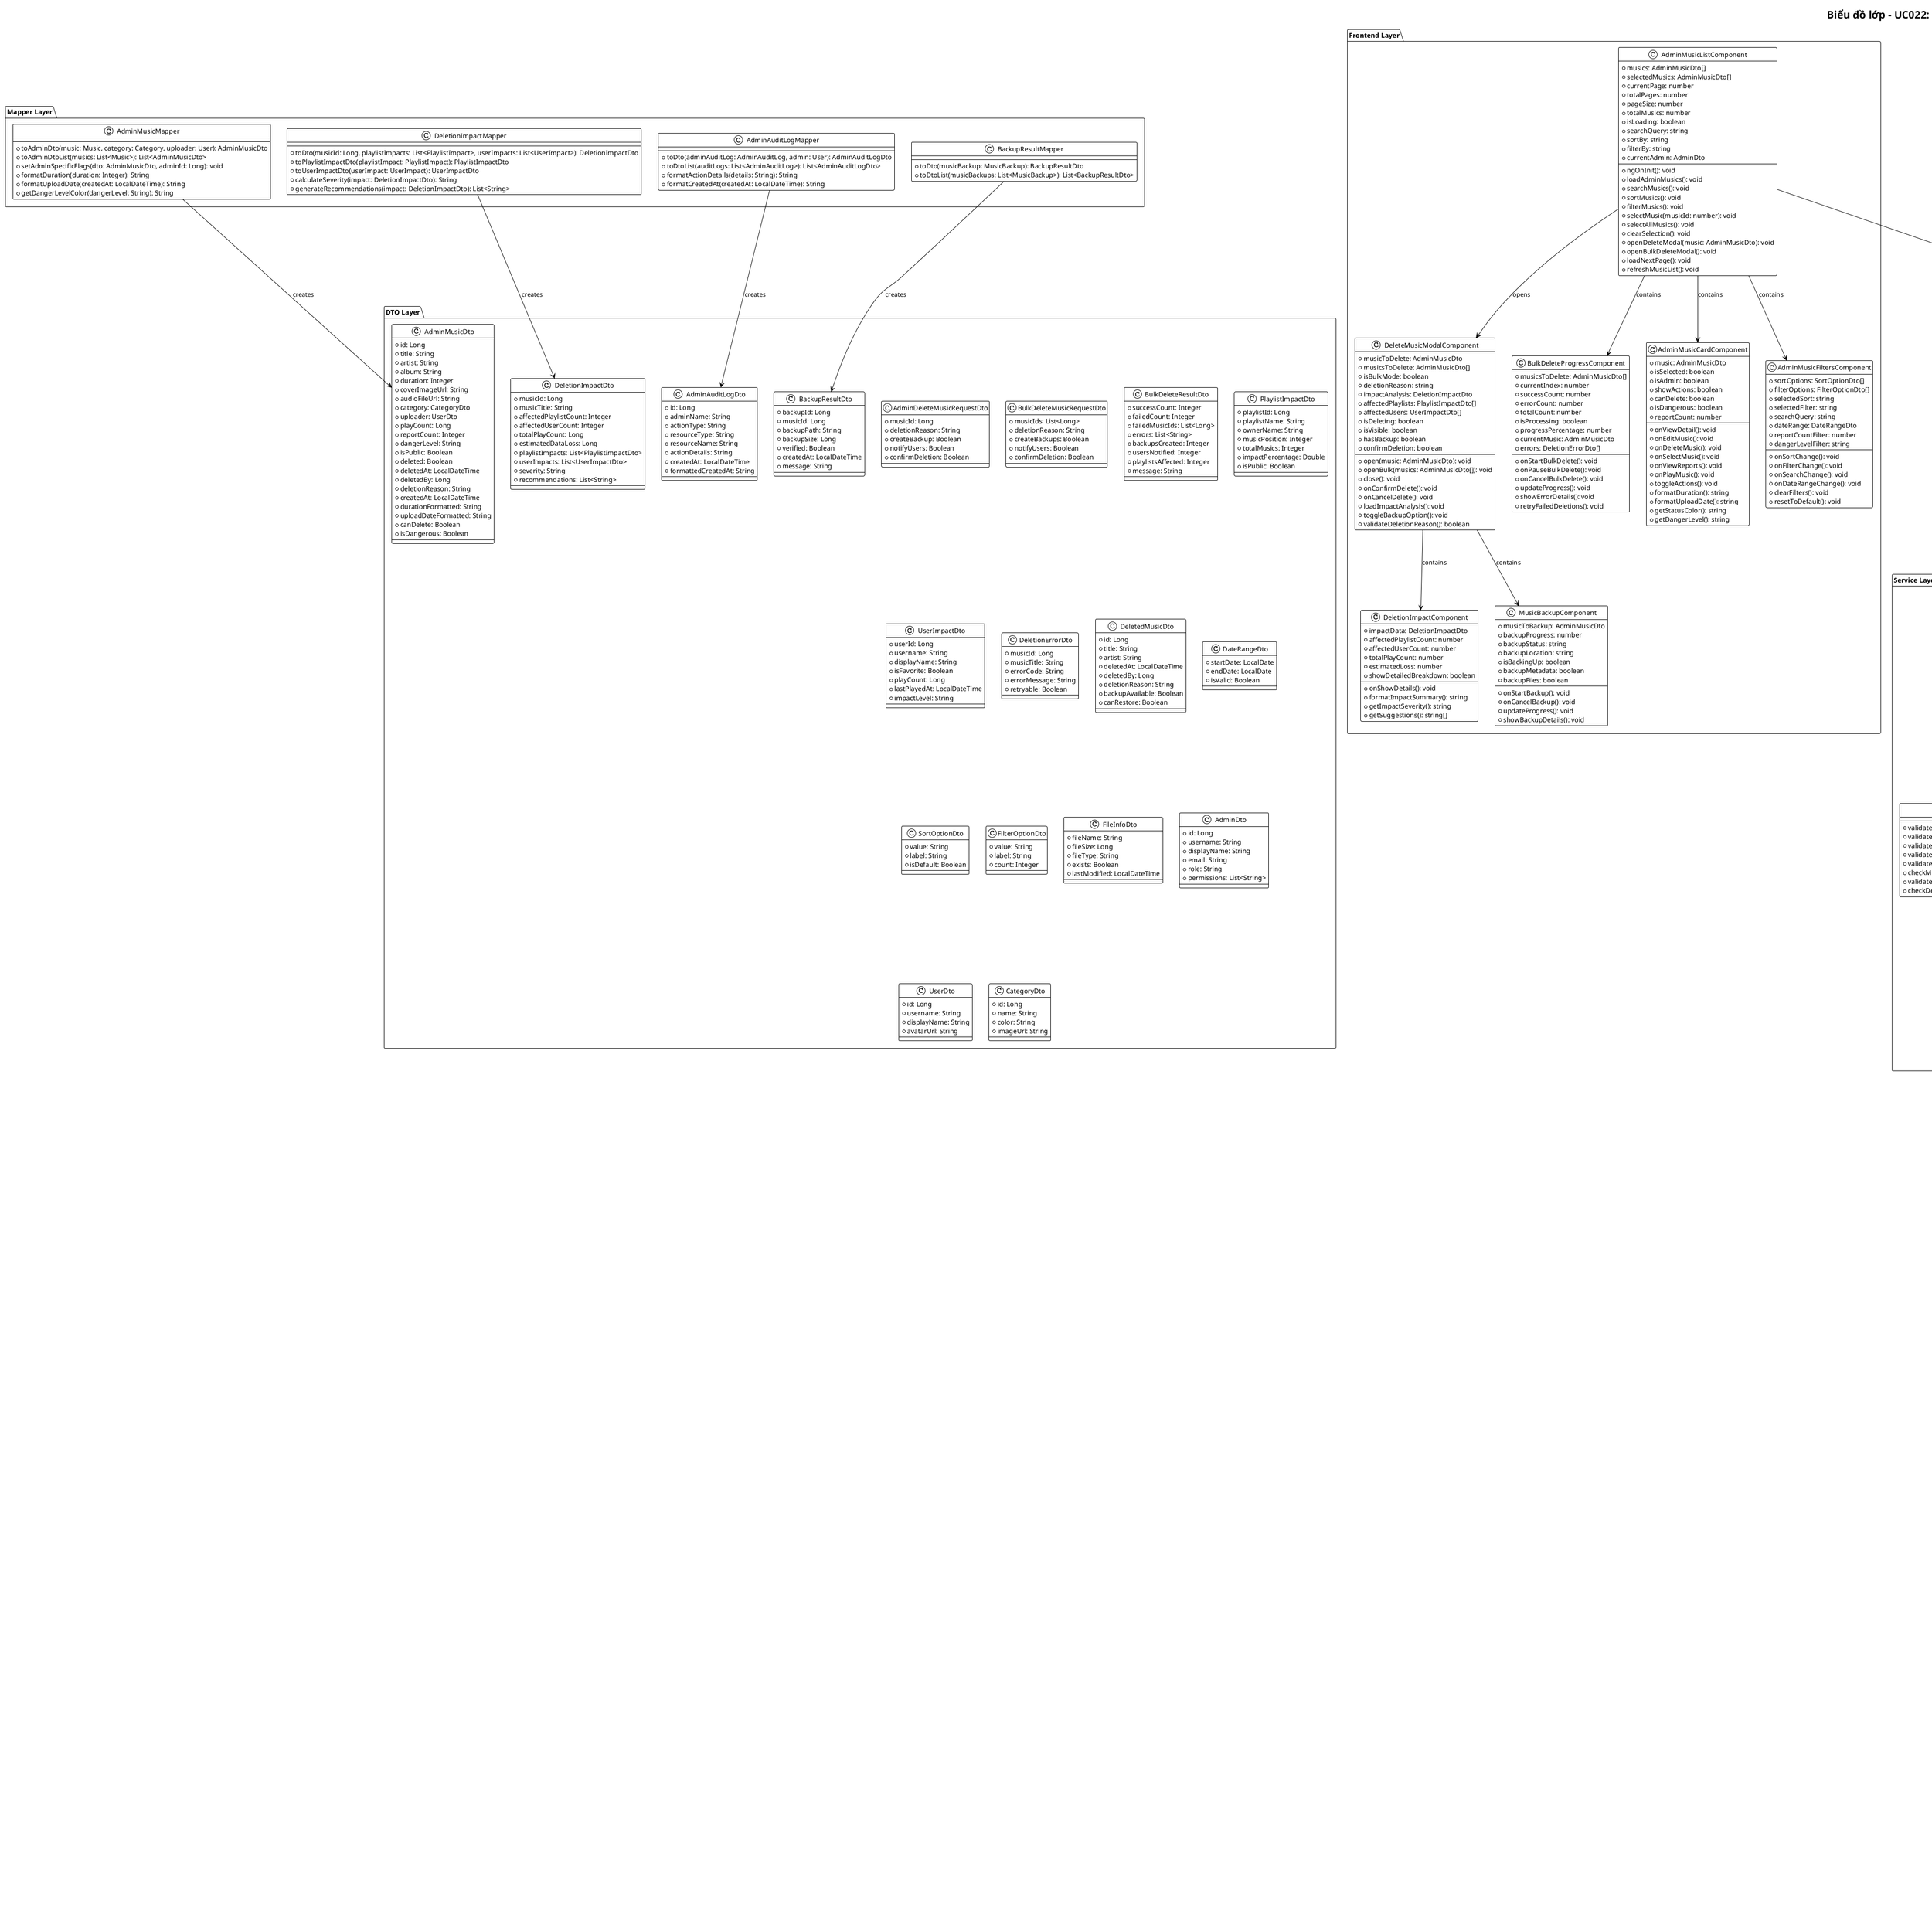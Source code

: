 @startuml UC022-Class-Diagram-Xoa-Nhac-Admin
!theme plain

title Biểu đồ lớp - UC022: Xóa nhạc (Admin)

package "Frontend Layer" {
    class AdminMusicListComponent {
        +musics: AdminMusicDto[]
        +selectedMusics: AdminMusicDto[]
        +currentPage: number
        +totalPages: number
        +pageSize: number
        +totalMusics: number
        +isLoading: boolean
        +searchQuery: string
        +sortBy: string
        +filterBy: string
        +currentAdmin: AdminDto
        +ngOnInit(): void
        +loadAdminMusics(): void
        +searchMusics(): void
        +sortMusics(): void
        +filterMusics(): void
        +selectMusic(musicId: number): void
        +selectAllMusics(): void
        +clearSelection(): void
        +openDeleteModal(music: AdminMusicDto): void
        +openBulkDeleteModal(): void
        +loadNextPage(): void
        +refreshMusicList(): void
    }

    class AdminMusicCardComponent {
        +music: AdminMusicDto
        +isSelected: boolean
        +isAdmin: boolean
        +showActions: boolean
        +canDelete: boolean
        +isDangerous: boolean
        +reportCount: number
        +onViewDetail(): void
        +onEditMusic(): void
        +onDeleteMusic(): void
        +onSelectMusic(): void
        +onViewReports(): void
        +onPlayMusic(): void
        +toggleActions(): void
        +formatDuration(): string
        +formatUploadDate(): string
        +getStatusColor(): string
        +getDangerLevel(): string
    }

    class DeleteMusicModalComponent {
        +musicToDelete: AdminMusicDto
        +musicsToDelete: AdminMusicDto[]
        +isBulkMode: boolean
        +deletionReason: string
        +impactAnalysis: DeletionImpactDto
        +affectedPlaylists: PlaylistImpactDto[]
        +affectedUsers: UserImpactDto[]
        +isDeleting: boolean
        +isVisible: boolean
        +hasBackup: boolean
        +confirmDeletion: boolean
        +open(music: AdminMusicDto): void
        +openBulk(musics: AdminMusicDto[]): void
        +close(): void
        +onConfirmDelete(): void
        +onCancelDelete(): void
        +loadImpactAnalysis(): void
        +toggleBackupOption(): void
        +validateDeletionReason(): boolean
    }

    class DeletionImpactComponent {
        +impactData: DeletionImpactDto
        +affectedPlaylistCount: number
        +affectedUserCount: number
        +totalPlayCount: number
        +estimatedLoss: number
        +showDetailedBreakdown: boolean
        +onShowDetails(): void
        +formatImpactSummary(): string
        +getImpactSeverity(): string
        +getSuggestions(): string[]
    }

    class MusicBackupComponent {
        +musicToBackup: AdminMusicDto
        +backupProgress: number
        +backupStatus: string
        +backupLocation: string
        +isBackingUp: boolean
        +backupMetadata: boolean
        +backupFiles: boolean
        +onStartBackup(): void
        +onCancelBackup(): void
        +updateProgress(): void
        +showBackupDetails(): void
    }

    class BulkDeleteProgressComponent {
        +musicsToDelete: AdminMusicDto[]
        +currentIndex: number
        +successCount: number
        +errorCount: number
        +totalCount: number
        +isProcessing: boolean
        +progressPercentage: number
        +currentMusic: AdminMusicDto
        +errors: DeletionErrorDto[]
        +onStartBulkDelete(): void
        +onPauseBulkDelete(): void
        +onCancelBulkDelete(): void
        +updateProgress(): void
        +showErrorDetails(): void
        +retryFailedDeletions(): void
    }

    class AdminMusicFiltersComponent {
        +sortOptions: SortOptionDto[]
        +filterOptions: FilterOptionDto[]
        +selectedSort: string
        +selectedFilter: string
        +searchQuery: string
        +dateRange: DateRangeDto
        +reportCountFilter: number
        +dangerLevelFilter: string
        +onSortChange(): void
        +onFilterChange(): void
        +onSearchChange(): void
        +onDateRangeChange(): void
        +clearFilters(): void
        +resetToDefault(): void
    }
}

package "Backend Controller Layer" {
    class AdminMusicController {
        -adminMusicService: AdminMusicService
        +getAllMusicsForAdmin(pageable: Pageable, sortBy: String, filterBy: String): ResponseEntity<Page<AdminMusicDto>>
        +searchMusicsForAdmin(query: String, pageable: Pageable): ResponseEntity<Page<AdminMusicDto>>
        +deleteMusicAsAdmin(musicId: Long, request: AdminDeleteMusicRequestDto): ResponseEntity<Void>
        +bulkDeleteMusicsAsAdmin(request: BulkDeleteMusicRequestDto): ResponseEntity<BulkDeleteResultDto>
        +getMusicDeletionImpact(musicId: Long): ResponseEntity<DeletionImpactDto>
        +createMusicBackup(musicId: Long): ResponseEntity<BackupResultDto>
        +getDeletedMusicHistory(): ResponseEntity<List<DeletedMusicDto>>
        +restoreDeletedMusic(musicId: Long): ResponseEntity<Void>
    }
}

package "Service Layer" {
    class AdminMusicService {
        -musicRepository: MusicRepository
        -playlistMusicRepository: PlaylistMusicRepository
        -userFavoriteMusicRepository: UserFavoriteMusicRepository
        -adminValidationService: AdminValidationService
        -musicDeletionService: MusicDeletionService
        -musicBackupService: MusicBackupService
        -adminAuditService: AdminAuditService
        +getAllMusicsForAdmin(pageable: Pageable, sortBy: String, filterBy: String): Page<AdminMusicDto>
        +searchMusicsForAdmin(query: String, pageable: Pageable): Page<AdminMusicDto>
        +deleteMusicAsAdmin(musicId: Long, request: AdminDeleteMusicRequestDto, adminId: Long): void
        +bulkDeleteMusicsAsAdmin(request: BulkDeleteMusicRequestDto, adminId: Long): BulkDeleteResultDto
        +getMusicDeletionImpact(musicId: Long): DeletionImpactDto
        +canAdminDeleteMusic(musicId: Long, adminId: Long): boolean
        +validateAdminDeletion(musicId: Long, adminId: Long): void
    }

    class AdminValidationService {
        +validateAdminPermissions(adminId: Long): void
        +validateMusicExists(musicId: Long): void
        +validateAdminCanDeleteMusic(musicId: Long, adminId: Long): void
        +validateBulkDeleteRequest(request: BulkDeleteMusicRequestDto): List<String>
        +validateDeletionReason(reason: String): List<String>
        +checkMusicNotCurrentlyPlaying(musicId: Long): void
        +validateAdminRole(adminId: Long): void
        +checkDeletionConstraints(musicId: Long): List<String>
    }

    class MusicDeletionService {
        -musicRepository: MusicRepository
        -playlistMusicRepository: PlaylistMusicRepository
        -userFavoriteMusicRepository: UserFavoriteMusicRepository
        -fileStorageService: FileStorageService
        -musicBackupService: MusicBackupService
        -adminAuditService: AdminAuditService
        +executeMusicDeletion(musicId: Long, reason: String, adminId: Long): void
        +cleanupMusicReferences(musicId: Long): void
        +removeFromAllPlaylists(musicId: Long): Integer
        +removeFromAllFavorites(musicId: Long): Integer
        +deleteMusicFiles(musicId: Long): void
        +updatePlaylistStats(affectedPlaylistIds: List<Long>): void
        +executeBulkDeletion(musicIds: List<Long>, reason: String, adminId: Long): BulkDeleteResultDto
        +calculateDeletionImpact(musicId: Long): DeletionImpactDto
    }

    class MusicBackupService {
        -fileStorageService: FileStorageService
        -musicRepository: MusicRepository
        +createMusicBackup(musicId: Long, adminId: Long): BackupResultDto
        +backupMusicFile(musicFileUrl: String, musicId: Long): String
        +backupCoverImage(coverImageUrl: String, musicId: Long): String
        +backupMusicMetadata(musicId: Long): String
        +validateBackupIntegrity(backupPath: String): boolean
        +getBackupLocation(musicId: Long): String
        +cleanupOldBackups(cutoffDate: LocalDateTime): void
        +restoreFromBackup(backupId: Long, adminId: Long): void
    }

    class FileStorageService {
        +deleteFile(fileUrl: String): boolean
        +deleteMusicFile(audioFileUrl: String): boolean
        +deleteCoverImage(coverImageUrl: String): boolean
        +moveToBackup(fileUrl: String, backupPath: String): boolean
        +copyFile(sourceUrl: String, destinationUrl: String): boolean
        +validateFileExists(fileUrl: String): boolean
        +getFileSize(fileUrl: String): Long
        +getFileInfo(fileUrl: String): FileInfoDto
        +bulkDeleteFiles(fileUrls: List<String>): List<String>
    }

    class AdminAuditService {
        +logMusicDeletion(musicId: Long, adminId: Long, reason: String, impact: DeletionImpactDto): void
        +logBulkMusicDeletion(musicIds: List<Long>, adminId: Long, reason: String): void
        +logMusicBackup(musicId: Long, adminId: Long, backupPath: String): void
        +logAdminAction(adminId: Long, action: String, details: Map<String, Object>): void
        +getMusicDeletionHistory(adminId: Long): List<AdminAuditLogDto>
        +trackAdminActivity(adminId: Long, action: String, resourceType: String, resourceId: Long): void
    }

    class PlaylistStatsService {
        +updatePlaylistAfterMusicDeletion(playlistId: Long): void
        +recalculatePlaylistStats(playlistId: Long): void
        +updateAllAffectedPlaylists(musicId: Long): List<Long>
        +getPlaylistImpactAnalysis(musicId: Long): List<PlaylistImpactDto>
    }

    class UserActivityService {
        +updateUserStatsAfterMusicDeletion(userId: Long): void
        +notifyAffectedUsers(musicId: Long, reason: String): void
        +getUserImpactAnalysis(musicId: Long): List<UserImpactDto>
        +removeFromUserHistory(musicId: Long): void
    }
}

package "Repository Layer" {
    interface MusicRepository {
        +findAllByDeletedFalse(pageable: Pageable): Page<Music>
        +findByDeletedFalseAndTitleContainingIgnoreCase(title: String, pageable: Pageable): Page<Music>
        +findByIdAndDeletedFalse(id: Long): Optional<Music>
        +findReportedMusics(minReportCount: Integer, pageable: Pageable): Page<Music>
        +findDangerousMusics(dangerLevel: String, pageable: Pageable): Page<Music>
        +softDeleteById(id: Long, deletedBy: Long, reason: String): void
        +hardDeleteById(id: Long): void
        +bulkSoftDelete(ids: List<Long>, deletedBy: Long, reason: String): void
        +findDeletedMusics(pageable: Pageable): Page<Music>
        +restoreDeletedMusic(id: Long, restoredBy: Long): void
        +updateMusicStats(id: Long): void
    }

    interface PlaylistMusicRepository {
        +findByMusicId(musicId: Long): List<PlaylistMusic>
        +deleteAllByMusicId(musicId: Long): void
        +countByMusicId(musicId: Long): Integer
        +findPlaylistIdsByMusicId(musicId: Long): List<Long>
        +bulkDeleteByMusicIds(musicIds: List<Long>): void
        +getPlaylistImpactByMusicId(musicId: Long): List<PlaylistImpactProjection>
    }

    interface UserFavoriteMusicRepository {
        +findByMusicId(musicId: Long): List<UserFavoriteMusic>
        +deleteAllByMusicId(musicId: Long): void
        +countByMusicId(musicId: Long): Integer
        +findUserIdsByMusicId(musicId: Long): List<Long>
        +bulkDeleteByMusicIds(musicIds: List<Long>): void
    }

    interface MusicBackupRepository {
        +save(musicBackup: MusicBackup): MusicBackup
        +findByMusicIdOrderByCreatedAtDesc(musicId: Long): List<MusicBackup>
        +findByAdminIdAndCreatedAtAfter(adminId: Long, date: LocalDateTime): List<MusicBackup>
        +deleteOldBackups(cutoffDate: LocalDateTime): void
        +findActiveBackups(): List<MusicBackup>
    }

    interface AdminAuditLogRepository {
        +save(adminAuditLog: AdminAuditLog): AdminAuditLog
        +findByAdminIdAndActionTypeOrderByCreatedAtDesc(adminId: Long, actionType: String): List<AdminAuditLog>
        +findMusicDeletionLogs(): List<AdminAuditLog>
        +findByResourceTypeAndResourceId(resourceType: String, resourceId: Long): List<AdminAuditLog>
        +deleteOldLogs(cutoffDate: LocalDateTime): void
    }

    interface PlaylistRepository {
        +findPlaylistsContainingMusic(musicId: Long): List<Playlist>
        +updatePlaylistStatsAfterMusicDeletion(playlistId: Long): void
        +decrementMusicCount(playlistId: Long): void
        +recalculateTotalDuration(playlistId: Long): void
    }
}

package "Entity Layer" {
    class Music {
        -id: Long
        -title: String
        -artist: String
        -album: String
        -duration: Integer
        -coverImageUrl: String
        -audioFileUrl: String
        -categoryId: Long
        -userId: Long
        -isPublic: Boolean
        -playCount: Long
        -reportCount: Integer
        -dangerLevel: String
        -deleted: Boolean
        -deletedAt: LocalDateTime
        -deletedBy: Long
        -deletionReason: String
        -createdAt: LocalDateTime
        -updatedAt: LocalDateTime
        +getId(): Long
        +getTitle(): String
        +getArtist(): String
        +getDuration(): Integer
        +isDeleted(): Boolean
        +getReportCount(): Integer
        +getDangerLevel(): String
        +markAsDeleted(deletedBy: Long, reason: String): void
        +canBeDeletedBy(adminId: Long): boolean
        +isDangerous(): boolean
    }

    class PlaylistMusic {
        -id: Long
        -playlistId: Long
        -musicId: Long
        -orderIndex: Integer
        -addedAt: LocalDateTime
        +getId(): Long
        +getPlaylistId(): Long
        +getMusicId(): Long
        +getOrderIndex(): Integer
        +belongsToMusic(musicId: Long): boolean
    }

    class UserFavoriteMusic {
        -id: Long
        -userId: Long
        -musicId: Long
        -addedAt: LocalDateTime
        +getId(): Long
        +getUserId(): Long
        +getMusicId(): Long
        +getAddedAt(): LocalDateTime
    }

    class User {
        -id: Long
        -username: String
        -email: String
        -displayName: String
        -avatarUrl: String
        -role: UserRole
        -active: Boolean
        +getId(): Long
        +getUsername(): String
        +getDisplayName(): String
        +isAdmin(): boolean
        +isActive(): boolean
    }

    class Playlist {
        -id: Long
        -name: String
        -description: String
        -userId: Long
        -musicCount: Integer
        -totalDuration: Integer
        -deleted: Boolean
        +getId(): Long
        +getName(): String
        +getUserId(): Long
        +getMusicCount(): Integer
        +decrementMusicCount(): void
        +updateDuration(durationChange: Integer): void
    }

    class Category {
        -id: Long
        -name: String
        -color: String
        -imageUrl: String
        -active: Boolean
        +getId(): Long
        +getName(): String
        +getColor(): String
        +isActive(): boolean
    }

    class MusicBackup {
        -id: Long
        -musicId: Long
        -adminId: Long
        -backupPath: String
        -metadataBackupPath: String
        -originalMusicPath: String
        -originalCoverPath: String
        -backupSize: Long
        -verified: Boolean
        -createdAt: LocalDateTime
        +getId(): Long
        +getMusicId(): Long
        +getAdminId(): Long
        +getBackupPath(): String
        +isVerified(): Boolean
        +getBackupSize(): Long
    }

    class AdminAuditLog {
        -id: Long
        -adminId: Long
        -actionType: String
        -resourceType: String
        -resourceId: Long
        -actionDetails: String
        -ipAddress: String
        -userAgent: String
        -createdAt: LocalDateTime
        +getId(): Long
        +getAdminId(): Long
        +getActionType(): String
        +getResourceType(): String
        +getResourceId(): Long
        +getActionDetails(): String
    }
}

package "DTO Layer" {
    class AdminMusicDto {
        +id: Long
        +title: String
        +artist: String
        +album: String
        +duration: Integer
        +coverImageUrl: String
        +audioFileUrl: String
        +category: CategoryDto
        +uploader: UserDto
        +playCount: Long
        +reportCount: Integer
        +dangerLevel: String
        +isPublic: Boolean
        +deleted: Boolean
        +deletedAt: LocalDateTime
        +deletedBy: Long
        +deletionReason: String
        +createdAt: LocalDateTime
        +durationFormatted: String
        +uploadDateFormatted: String
        +canDelete: Boolean
        +isDangerous: Boolean
    }

    class AdminDeleteMusicRequestDto {
        +musicId: Long
        +deletionReason: String
        +createBackup: Boolean
        +notifyUsers: Boolean
        +confirmDeletion: Boolean
    }

    class BulkDeleteMusicRequestDto {
        +musicIds: List<Long>
        +deletionReason: String
        +createBackups: Boolean
        +notifyUsers: Boolean
        +confirmDeletion: Boolean
    }

    class BulkDeleteResultDto {
        +successCount: Integer
        +failedCount: Integer
        +failedMusicIds: List<Long>
        +errors: List<String>
        +backupsCreated: Integer
        +usersNotified: Integer
        +playlistsAffected: Integer
        +message: String
    }

    class DeletionImpactDto {
        +musicId: Long
        +musicTitle: String
        +affectedPlaylistCount: Integer
        +affectedUserCount: Integer
        +totalPlayCount: Long
        +estimatedDataLoss: Long
        +playlistImpacts: List<PlaylistImpactDto>
        +userImpacts: List<UserImpactDto>
        +severity: String
        +recommendations: List<String>
    }

    class PlaylistImpactDto {
        +playlistId: Long
        +playlistName: String
        +ownerName: String
        +musicPosition: Integer
        +totalMusics: Integer
        +impactPercentage: Double
        +isPublic: Boolean
    }

    class UserImpactDto {
        +userId: Long
        +username: String
        +displayName: String
        +isFavorite: Boolean
        +playCount: Long
        +lastPlayedAt: LocalDateTime
        +impactLevel: String
    }

    class BackupResultDto {
        +backupId: Long
        +musicId: Long
        +backupPath: String
        +backupSize: Long
        +verified: Boolean
        +createdAt: LocalDateTime
        +message: String
    }

    class DeletionErrorDto {
        +musicId: Long
        +musicTitle: String
        +errorCode: String
        +errorMessage: String
        +retryable: Boolean
    }

    class DeletedMusicDto {
        +id: Long
        +title: String
        +artist: String
        +deletedAt: LocalDateTime
        +deletedBy: Long
        +deletionReason: String
        +backupAvailable: Boolean
        +canRestore: Boolean
    }

    class AdminAuditLogDto {
        +id: Long
        +adminName: String
        +actionType: String
        +resourceType: String
        +resourceName: String
        +actionDetails: String
        +createdAt: LocalDateTime
        +formattedCreatedAt: String
    }

    class DateRangeDto {
        +startDate: LocalDate
        +endDate: LocalDate
        +isValid: Boolean
    }

    class SortOptionDto {
        +value: String
        +label: String
        +isDefault: Boolean
    }

    class FilterOptionDto {
        +value: String
        +label: String
        +count: Integer
    }

    class FileInfoDto {
        +fileName: String
        +fileSize: Long
        +fileType: String
        +exists: Boolean
        +lastModified: LocalDateTime
    }

    class AdminDto {
        +id: Long
        +username: String
        +displayName: String
        +email: String
        +role: String
        +permissions: List<String>
    }

    class UserDto {
        +id: Long
        +username: String
        +displayName: String
        +avatarUrl: String
    }

    class CategoryDto {
        +id: Long
        +name: String
        +color: String
        +imageUrl: String
    }
}

package "Mapper Layer" {
    class AdminMusicMapper {
        +toAdminDto(music: Music, category: Category, uploader: User): AdminMusicDto
        +toAdminDtoList(musics: List<Music>): List<AdminMusicDto>
        +setAdminSpecificFlags(dto: AdminMusicDto, adminId: Long): void
        +formatDuration(duration: Integer): String
        +formatUploadDate(createdAt: LocalDateTime): String
        +getDangerLevelColor(dangerLevel: String): String
    }

    class DeletionImpactMapper {
        +toDto(musicId: Long, playlistImpacts: List<PlaylistImpact>, userImpacts: List<UserImpact>): DeletionImpactDto
        +toPlaylistImpactDto(playlistImpact: PlaylistImpact): PlaylistImpactDto
        +toUserImpactDto(userImpact: UserImpact): UserImpactDto
        +calculateSeverity(impact: DeletionImpactDto): String
        +generateRecommendations(impact: DeletionImpactDto): List<String>
    }

    class AdminAuditLogMapper {
        +toDto(adminAuditLog: AdminAuditLog, admin: User): AdminAuditLogDto
        +toDtoList(auditLogs: List<AdminAuditLog>): List<AdminAuditLogDto>
        +formatActionDetails(details: String): String
        +formatCreatedAt(createdAt: LocalDateTime): String
    }

    class BackupResultMapper {
        +toDto(musicBackup: MusicBackup): BackupResultDto
        +toDtoList(musicBackups: List<MusicBackup>): List<BackupResultDto>
    }
}

' Relationships
AdminMusicListComponent --> AdminMusicCardComponent : contains
AdminMusicListComponent --> DeleteMusicModalComponent : opens
AdminMusicListComponent --> BulkDeleteProgressComponent : contains
AdminMusicListComponent --> AdminMusicFiltersComponent : contains

DeleteMusicModalComponent --> DeletionImpactComponent : contains
DeleteMusicModalComponent --> MusicBackupComponent : contains

AdminMusicListComponent --> AdminMusicController : calls

AdminMusicController --> AdminMusicService : uses

AdminMusicService --> MusicRepository : uses
AdminMusicService --> PlaylistMusicRepository : uses
AdminMusicService --> UserFavoriteMusicRepository : uses
AdminMusicService --> AdminValidationService : uses
AdminMusicService --> MusicDeletionService : uses
AdminMusicService --> MusicBackupService : uses
AdminMusicService --> AdminAuditService : uses

MusicDeletionService --> FileStorageService : uses
MusicDeletionService --> PlaylistStatsService : uses
MusicDeletionService --> UserActivityService : uses

MusicBackupService --> FileStorageService : uses
MusicBackupService --> MusicBackupRepository : uses

AdminAuditService --> AdminAuditLogRepository : uses
PlaylistStatsService --> PlaylistRepository : uses
UserActivityService --> UserFavoriteMusicRepository : uses

MusicRepository --> Music : manages
PlaylistMusicRepository --> PlaylistMusic : manages
UserFavoriteMusicRepository --> UserFavoriteMusic : manages
MusicBackupRepository --> MusicBackup : manages
AdminAuditLogRepository --> AdminAuditLog : manages
PlaylistRepository --> Playlist : manages

Music --> Category : belongs to
Music --> User : uploaded by
PlaylistMusic --> Music : references
PlaylistMusic --> Playlist : belongs to
UserFavoriteMusic --> Music : references
UserFavoriteMusic --> User : belongs to
MusicBackup --> Music : backs up
AdminAuditLog --> User : performed by

AdminMusicMapper --> AdminMusicDto : creates
DeletionImpactMapper --> DeletionImpactDto : creates
AdminAuditLogMapper --> AdminAuditLogDto : creates
BackupResultMapper --> BackupResultDto : creates

@enduml
